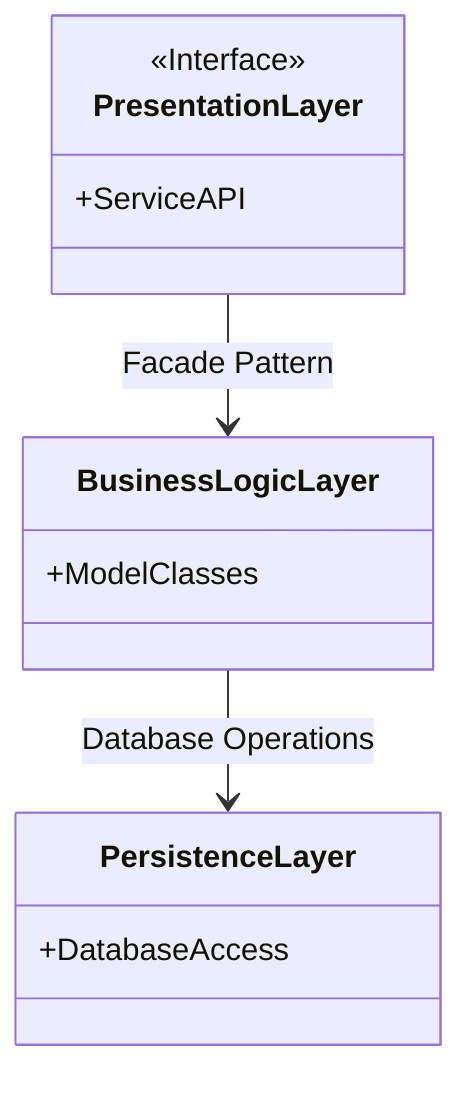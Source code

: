 classDiagram
    class PresentationLayer {
        <<Interface>>
        +ServiceAPI
    }
    class BusinessLogicLayer {
        +ModelClasses
    }
    class PersistenceLayer {
        +DatabaseAccess
    }
    
    PresentationLayer --> BusinessLogicLayer : Facade Pattern
    BusinessLogicLayer --> PersistenceLayer : Database Operations